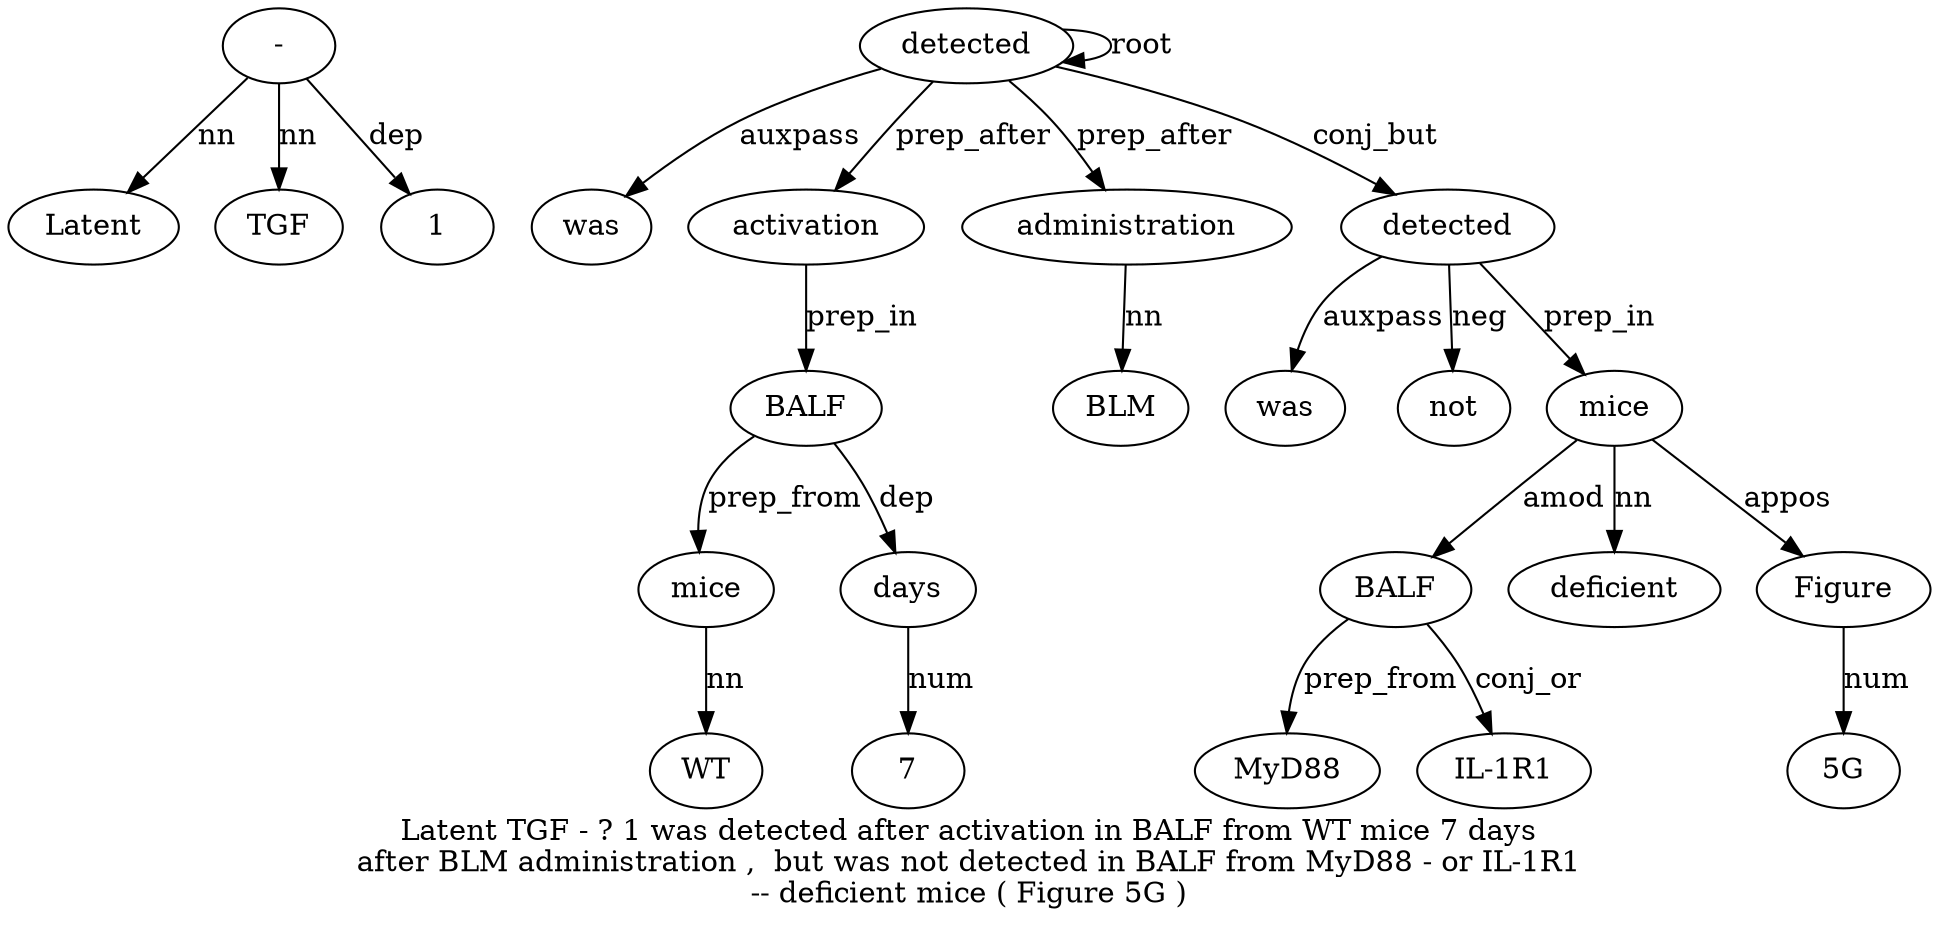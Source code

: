 digraph "Latent TGF - ? 1 was detected after activation in BALF from WT mice 7 days after BLM administration ,  but was not detected in BALF from MyD88 - or IL-1R1 -- deficient mice ( Figure 5G )" {
label="Latent TGF - ? 1 was detected after activation in BALF from WT mice 7 days
after BLM administration ,  but was not detected in BALF from MyD88 - or IL-1R1
-- deficient mice ( Figure 5G )";
"-3" [style=filled, fillcolor=white, label="-"];
Latent1 [style=filled, fillcolor=white, label=Latent];
"-3" -> Latent1  [label=nn];
TGF2 [style=filled, fillcolor=white, label=TGF];
"-3" -> TGF2  [label=nn];
15 [style=filled, fillcolor=white, label=1];
"-3" -> 15  [label=dep];
detected7 [style=filled, fillcolor=white, label=detected];
was6 [style=filled, fillcolor=white, label=was];
detected7 -> was6  [label=auxpass];
detected7 -> detected7  [label=root];
activation9 [style=filled, fillcolor=white, label=activation];
detected7 -> activation9  [label=prep_after];
BALF11 [style=filled, fillcolor=white, label=BALF];
activation9 -> BALF11  [label=prep_in];
mice14 [style=filled, fillcolor=white, label=mice];
WT13 [style=filled, fillcolor=white, label=WT];
mice14 -> WT13  [label=nn];
BALF11 -> mice14  [label=prep_from];
days16 [style=filled, fillcolor=white, label=days];
715 [style=filled, fillcolor=white, label=7];
days16 -> 715  [label=num];
BALF11 -> days16  [label=dep];
administration19 [style=filled, fillcolor=white, label=administration];
BLM18 [style=filled, fillcolor=white, label=BLM];
administration19 -> BLM18  [label=nn];
detected7 -> administration19  [label=prep_after];
detected24 [style=filled, fillcolor=white, label=detected];
was22 [style=filled, fillcolor=white, label=was];
detected24 -> was22  [label=auxpass];
not23 [style=filled, fillcolor=white, label=not];
detected24 -> not23  [label=neg];
detected7 -> detected24  [label=conj_but];
mice34 [style=filled, fillcolor=white, label=mice];
BALF26 [style=filled, fillcolor=white, label=BALF];
mice34 -> BALF26  [label=amod];
MyD882 [style=filled, fillcolor=white, label=MyD88];
BALF26 -> MyD882  [label=prep_from];
"IL-1R13" [style=filled, fillcolor=white, label="IL-1R1"];
BALF26 -> "IL-1R13"  [label=conj_or];
deficient33 [style=filled, fillcolor=white, label=deficient];
mice34 -> deficient33  [label=nn];
detected24 -> mice34  [label=prep_in];
Figure36 [style=filled, fillcolor=white, label=Figure];
mice34 -> Figure36  [label=appos];
"5G37" [style=filled, fillcolor=white, label="5G"];
Figure36 -> "5G37"  [label=num];
}
